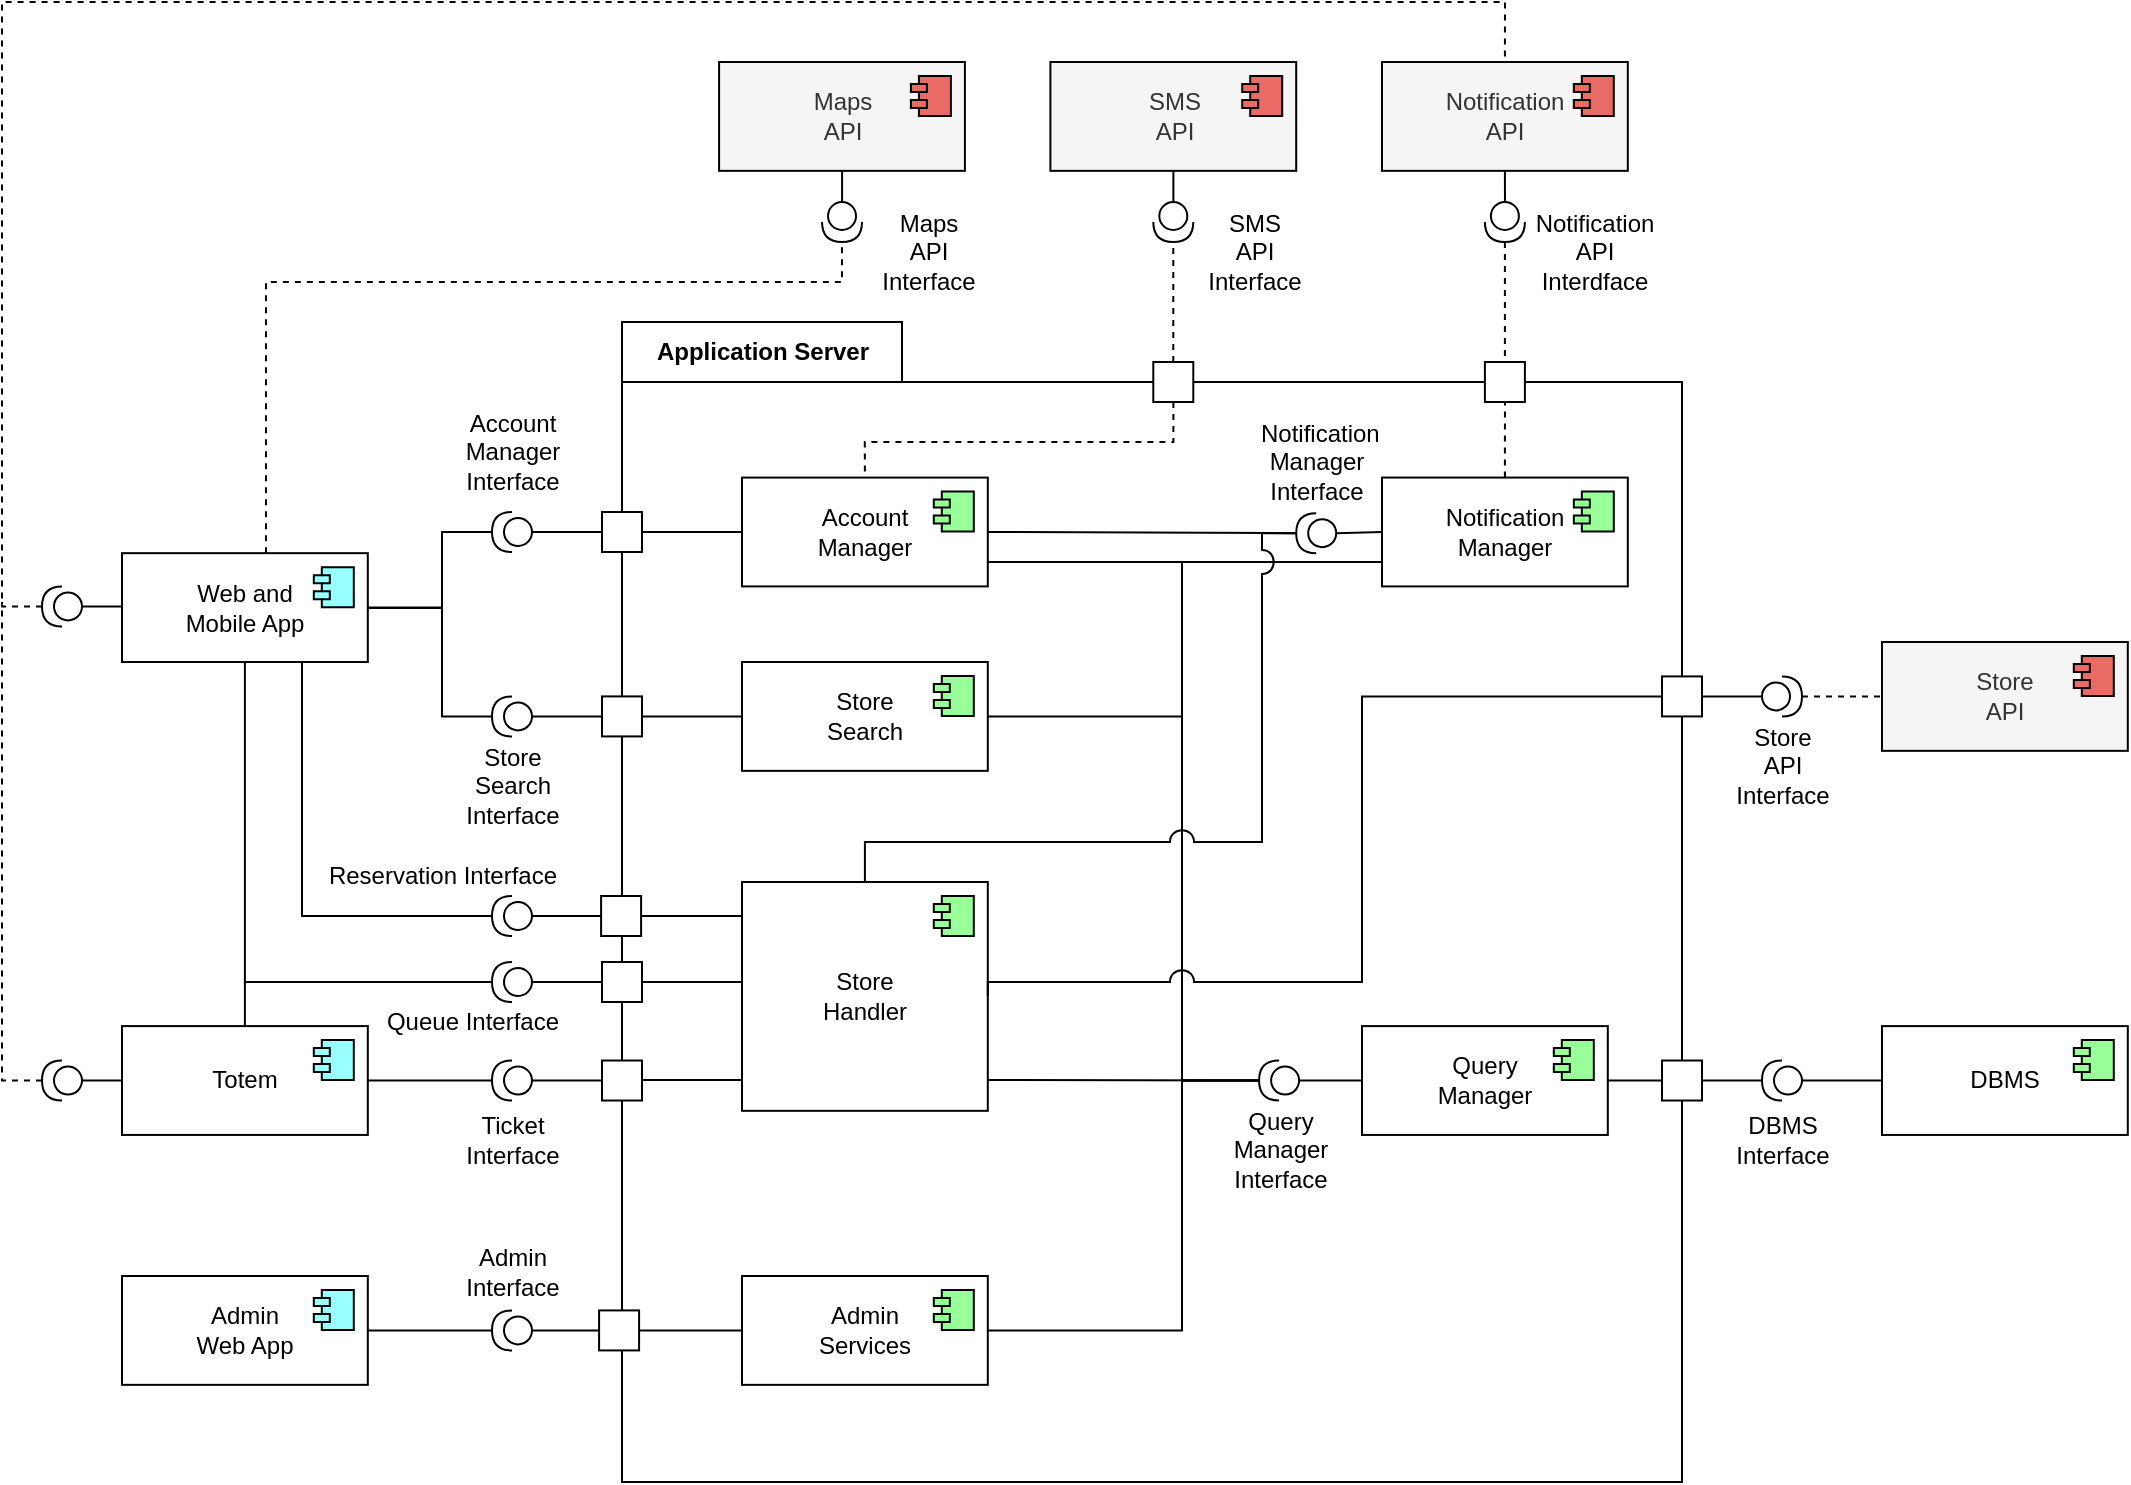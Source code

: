 <mxfile version="13.9.9" type="device"><diagram id="G2kAGpV07pqKU2qAX4_v" name="Page-1"><mxGraphModel dx="1088" dy="2089" grid="1" gridSize="10" guides="1" tooltips="1" connect="1" arrows="1" fold="1" page="1" pageScale="1" pageWidth="827" pageHeight="1169" math="0" shadow="0"><root><mxCell id="0"/><mxCell id="1" parent="0"/><mxCell id="nuSvvmjqfop0pn5ptbry-121" value="Application Server" style="shape=folder;fontStyle=1;tabWidth=140;tabHeight=30;tabPosition=left;html=1;boundedLbl=1;labelInHeader=1;" parent="1" vertex="1"><mxGeometry x="330" y="50" width="530" height="580" as="geometry"/></mxCell><mxCell id="8aYfC_M2KvwMOaY2YuZe-48" style="edgeStyle=orthogonalEdgeStyle;rounded=0;orthogonalLoop=1;jettySize=auto;html=1;endArrow=none;endFill=0;" parent="1" source="nuSvvmjqfop0pn5ptbry-30" target="nuSvvmjqfop0pn5ptbry-41" edge="1"><mxGeometry relative="1" as="geometry"><Array as="points"><mxPoint x="240" y="155"/><mxPoint x="240" y="193"/></Array></mxGeometry></mxCell><mxCell id="nuSvvmjqfop0pn5ptbry-30" value="" style="shape=providedRequiredInterface;html=1;verticalLabelPosition=bottom;strokeWidth=1;direction=west;" parent="1" vertex="1"><mxGeometry x="265" y="145" width="20" height="20" as="geometry"/></mxCell><mxCell id="8aYfC_M2KvwMOaY2YuZe-59" style="edgeStyle=orthogonalEdgeStyle;rounded=0;orthogonalLoop=1;jettySize=auto;html=1;entryX=1;entryY=0.5;entryDx=0;entryDy=0;endArrow=none;endFill=0;" parent="1" source="nuSvvmjqfop0pn5ptbry-65" target="nuSvvmjqfop0pn5ptbry-41" edge="1"><mxGeometry relative="1" as="geometry"><Array as="points"><mxPoint x="240" y="247"/><mxPoint x="240" y="193"/></Array></mxGeometry></mxCell><mxCell id="nuSvvmjqfop0pn5ptbry-65" value="" style="shape=providedRequiredInterface;html=1;verticalLabelPosition=bottom;strokeWidth=1;direction=west;" parent="1" vertex="1"><mxGeometry x="265" y="237.21" width="20" height="20" as="geometry"/></mxCell><mxCell id="8aYfC_M2KvwMOaY2YuZe-64" style="edgeStyle=orthogonalEdgeStyle;rounded=0;orthogonalLoop=1;jettySize=auto;html=1;endArrow=none;endFill=0;" parent="1" source="nuSvvmjqfop0pn5ptbry-74" target="nuSvvmjqfop0pn5ptbry-70" edge="1"><mxGeometry relative="1" as="geometry"/></mxCell><mxCell id="nuSvvmjqfop0pn5ptbry-74" value="" style="shape=providedRequiredInterface;html=1;verticalLabelPosition=bottom;strokeWidth=1;direction=west;" parent="1" vertex="1"><mxGeometry x="265" y="544.21" width="20" height="20" as="geometry"/></mxCell><mxCell id="8aYfC_M2KvwMOaY2YuZe-63" style="edgeStyle=orthogonalEdgeStyle;rounded=0;orthogonalLoop=1;jettySize=auto;html=1;entryX=1;entryY=0.5;entryDx=0;entryDy=0;endArrow=none;endFill=0;" parent="1" source="nuSvvmjqfop0pn5ptbry-81" target="nuSvvmjqfop0pn5ptbry-59" edge="1"><mxGeometry relative="1" as="geometry"/></mxCell><mxCell id="nuSvvmjqfop0pn5ptbry-81" value="" style="shape=providedRequiredInterface;html=1;verticalLabelPosition=bottom;strokeWidth=1;direction=west;" parent="1" vertex="1"><mxGeometry x="265" y="419.26" width="20" height="20" as="geometry"/></mxCell><mxCell id="nuSvvmjqfop0pn5ptbry-102" style="edgeStyle=orthogonalEdgeStyle;rounded=0;orthogonalLoop=1;jettySize=auto;html=1;endArrow=none;endFill=0;" parent="1" source="nuSvvmjqfop0pn5ptbry-101" target="nuSvvmjqfop0pn5ptbry-99" edge="1"><mxGeometry relative="1" as="geometry"/></mxCell><mxCell id="8aYfC_M2KvwMOaY2YuZe-34" style="edgeStyle=orthogonalEdgeStyle;rounded=0;orthogonalLoop=1;jettySize=auto;html=1;endArrow=none;endFill=0;" parent="1" source="nuSvvmjqfop0pn5ptbry-101" target="8aYfC_M2KvwMOaY2YuZe-30" edge="1"><mxGeometry relative="1" as="geometry"/></mxCell><mxCell id="nuSvvmjqfop0pn5ptbry-101" value="" style="shape=providedRequiredInterface;html=1;verticalLabelPosition=bottom;strokeWidth=1;direction=west;" parent="1" vertex="1"><mxGeometry x="900" y="419.26" width="20" height="20" as="geometry"/></mxCell><mxCell id="nuSvvmjqfop0pn5ptbry-120" style="edgeStyle=orthogonalEdgeStyle;rounded=0;orthogonalLoop=1;jettySize=auto;html=1;entryX=1;entryY=0.5;entryDx=0;entryDy=0;entryPerimeter=0;endArrow=none;endFill=0;dashed=1;" parent="1" source="nuSvvmjqfop0pn5ptbry-41" target="nuSvvmjqfop0pn5ptbry-117" edge="1"><mxGeometry relative="1" as="geometry"><Array as="points"><mxPoint x="152" y="30"/><mxPoint x="440" y="30"/></Array></mxGeometry></mxCell><mxCell id="LJxdkL9jKzVaf5hPotjj-10" style="edgeStyle=orthogonalEdgeStyle;rounded=0;orthogonalLoop=1;jettySize=auto;html=1;entryX=1;entryY=0.5;entryDx=0;entryDy=0;entryPerimeter=0;endArrow=none;endFill=0;" parent="1" source="nuSvvmjqfop0pn5ptbry-41" target="LJxdkL9jKzVaf5hPotjj-6" edge="1"><mxGeometry relative="1" as="geometry"><Array as="points"><mxPoint x="142" y="380"/></Array></mxGeometry></mxCell><mxCell id="LJxdkL9jKzVaf5hPotjj-11" style="edgeStyle=orthogonalEdgeStyle;rounded=0;orthogonalLoop=1;jettySize=auto;html=1;entryX=1;entryY=0.5;entryDx=0;entryDy=0;entryPerimeter=0;endArrow=none;endFill=0;" parent="1" source="nuSvvmjqfop0pn5ptbry-41" target="LJxdkL9jKzVaf5hPotjj-7" edge="1"><mxGeometry relative="1" as="geometry"><Array as="points"><mxPoint x="170" y="347"/></Array></mxGeometry></mxCell><mxCell id="nuSvvmjqfop0pn5ptbry-41" value="Web and&lt;br&gt;Mobile App" style="html=1;dropTarget=0;" parent="1" vertex="1"><mxGeometry x="80" y="165.585" width="122.903" height="54.416" as="geometry"/></mxCell><mxCell id="nuSvvmjqfop0pn5ptbry-42" value="" style="shape=module;jettyWidth=8;jettyHeight=4;fillColor=#99FFFF;" parent="nuSvvmjqfop0pn5ptbry-41" vertex="1"><mxGeometry x="1" width="20" height="20" relative="1" as="geometry"><mxPoint x="-27" y="7" as="offset"/></mxGeometry></mxCell><mxCell id="LJxdkL9jKzVaf5hPotjj-9" style="edgeStyle=orthogonalEdgeStyle;rounded=0;orthogonalLoop=1;jettySize=auto;html=1;entryX=1;entryY=0.5;entryDx=0;entryDy=0;entryPerimeter=0;endArrow=none;endFill=0;" parent="1" source="nuSvvmjqfop0pn5ptbry-59" target="LJxdkL9jKzVaf5hPotjj-6" edge="1"><mxGeometry relative="1" as="geometry"><Array as="points"><mxPoint x="142" y="380"/></Array></mxGeometry></mxCell><mxCell id="nuSvvmjqfop0pn5ptbry-59" value="Totem" style="html=1;dropTarget=0;" parent="1" vertex="1"><mxGeometry x="80" y="402.05" width="122.903" height="54.416" as="geometry"/></mxCell><mxCell id="nuSvvmjqfop0pn5ptbry-60" value="" style="shape=module;jettyWidth=8;jettyHeight=4;fillColor=#99FFFF;" parent="nuSvvmjqfop0pn5ptbry-59" vertex="1"><mxGeometry x="1" width="20" height="20" relative="1" as="geometry"><mxPoint x="-27" y="7" as="offset"/></mxGeometry></mxCell><mxCell id="8aYfC_M2KvwMOaY2YuZe-11" style="edgeStyle=orthogonalEdgeStyle;orthogonalLoop=1;jettySize=auto;html=1;entryX=1;entryY=0.5;entryDx=0;entryDy=0;entryPerimeter=0;endArrow=none;endFill=0;rounded=0;" parent="1" source="nuSvvmjqfop0pn5ptbry-61" target="nuSvvmjqfop0pn5ptbry-107" edge="1"><mxGeometry relative="1" as="geometry"><Array as="points"><mxPoint x="610" y="170"/><mxPoint x="610" y="429"/></Array></mxGeometry></mxCell><mxCell id="8aYfC_M2KvwMOaY2YuZe-46" style="edgeStyle=orthogonalEdgeStyle;rounded=0;orthogonalLoop=1;jettySize=auto;html=1;endArrow=none;endFill=0;" parent="1" source="nuSvvmjqfop0pn5ptbry-61" target="8aYfC_M2KvwMOaY2YuZe-20" edge="1"><mxGeometry relative="1" as="geometry"/></mxCell><mxCell id="zrdigkAeiDuNNfN7AkI7-18" style="edgeStyle=orthogonalEdgeStyle;rounded=0;jumpStyle=arc;jumpSize=12;orthogonalLoop=1;jettySize=auto;html=1;entryX=1;entryY=0.5;entryDx=0;entryDy=0;entryPerimeter=0;endArrow=none;endFill=0;" parent="1" source="nuSvvmjqfop0pn5ptbry-61" target="zrdigkAeiDuNNfN7AkI7-16" edge="1"><mxGeometry relative="1" as="geometry"/></mxCell><mxCell id="nuSvvmjqfop0pn5ptbry-61" value="Account&lt;br&gt;Manager" style="html=1;dropTarget=0;" parent="1" vertex="1"><mxGeometry x="389.995" y="127.79" width="122.903" height="54.416" as="geometry"/></mxCell><mxCell id="nuSvvmjqfop0pn5ptbry-62" value="" style="shape=module;jettyWidth=8;jettyHeight=4;fillColor=#99FF99;" parent="nuSvvmjqfop0pn5ptbry-61" vertex="1"><mxGeometry x="1" width="20" height="20" relative="1" as="geometry"><mxPoint x="-27" y="7" as="offset"/></mxGeometry></mxCell><mxCell id="8aYfC_M2KvwMOaY2YuZe-12" style="edgeStyle=orthogonalEdgeStyle;rounded=0;orthogonalLoop=1;jettySize=auto;html=1;entryX=1;entryY=0.5;entryDx=0;entryDy=0;entryPerimeter=0;endArrow=none;endFill=0;" parent="1" source="nuSvvmjqfop0pn5ptbry-63" target="nuSvvmjqfop0pn5ptbry-107" edge="1"><mxGeometry relative="1" as="geometry"><Array as="points"><mxPoint x="610" y="247"/><mxPoint x="610" y="429"/></Array></mxGeometry></mxCell><mxCell id="8aYfC_M2KvwMOaY2YuZe-49" style="edgeStyle=orthogonalEdgeStyle;rounded=0;orthogonalLoop=1;jettySize=auto;html=1;endArrow=none;endFill=0;" parent="1" source="nuSvvmjqfop0pn5ptbry-63" target="8aYfC_M2KvwMOaY2YuZe-22" edge="1"><mxGeometry relative="1" as="geometry"/></mxCell><mxCell id="nuSvvmjqfop0pn5ptbry-63" value="Store&lt;br&gt;Search" style="html=1;dropTarget=0;" parent="1" vertex="1"><mxGeometry x="389.995" y="220.003" width="122.903" height="54.416" as="geometry"/></mxCell><mxCell id="nuSvvmjqfop0pn5ptbry-64" value="" style="shape=module;jettyWidth=8;jettyHeight=4;fillColor=#99FF99;" parent="nuSvvmjqfop0pn5ptbry-63" vertex="1"><mxGeometry x="1" width="20" height="20" relative="1" as="geometry"><mxPoint x="-27" y="7" as="offset"/></mxGeometry></mxCell><mxCell id="nuSvvmjqfop0pn5ptbry-70" value="Admin&lt;br&gt;Web App" style="html=1;dropTarget=0;" parent="1" vertex="1"><mxGeometry x="80" y="527.004" width="122.903" height="54.416" as="geometry"/></mxCell><mxCell id="nuSvvmjqfop0pn5ptbry-71" value="" style="shape=module;jettyWidth=8;jettyHeight=4;fillColor=#99FFFF;" parent="nuSvvmjqfop0pn5ptbry-70" vertex="1"><mxGeometry x="1" width="20" height="20" relative="1" as="geometry"><mxPoint x="-27" y="7" as="offset"/></mxGeometry></mxCell><mxCell id="8aYfC_M2KvwMOaY2YuZe-53" style="edgeStyle=orthogonalEdgeStyle;rounded=0;orthogonalLoop=1;jettySize=auto;html=1;endArrow=none;endFill=0;" parent="1" source="nuSvvmjqfop0pn5ptbry-72" target="8aYfC_M2KvwMOaY2YuZe-28" edge="1"><mxGeometry relative="1" as="geometry"/></mxCell><mxCell id="LbsQED56tUSF5L0J0G79-5" style="edgeStyle=orthogonalEdgeStyle;rounded=0;orthogonalLoop=1;jettySize=auto;html=1;entryX=1;entryY=0.5;entryDx=0;entryDy=0;entryPerimeter=0;endArrow=none;endFill=0;jumpStyle=arc;jumpSize=12;" parent="1" source="nuSvvmjqfop0pn5ptbry-72" target="nuSvvmjqfop0pn5ptbry-107" edge="1"><mxGeometry relative="1" as="geometry"><Array as="points"><mxPoint x="610" y="554"/><mxPoint x="610" y="429"/></Array></mxGeometry></mxCell><mxCell id="nuSvvmjqfop0pn5ptbry-72" value="Admin&lt;br&gt;Services" style="html=1;dropTarget=0;" parent="1" vertex="1"><mxGeometry x="389.995" y="527.004" width="122.903" height="54.416" as="geometry"/></mxCell><mxCell id="nuSvvmjqfop0pn5ptbry-73" value="" style="shape=module;jettyWidth=8;jettyHeight=4;fillColor=#99FF99;" parent="nuSvvmjqfop0pn5ptbry-72" vertex="1"><mxGeometry x="1" width="20" height="20" relative="1" as="geometry"><mxPoint x="-27" y="7" as="offset"/></mxGeometry></mxCell><mxCell id="8aYfC_M2KvwMOaY2YuZe-52" style="edgeStyle=orthogonalEdgeStyle;rounded=0;orthogonalLoop=1;jettySize=auto;html=1;endArrow=none;endFill=0;" parent="1" source="nuSvvmjqfop0pn5ptbry-77" target="8aYfC_M2KvwMOaY2YuZe-27" edge="1"><mxGeometry relative="1" as="geometry"><Array as="points"><mxPoint x="360" y="429"/><mxPoint x="360" y="429"/></Array></mxGeometry></mxCell><mxCell id="zrdigkAeiDuNNfN7AkI7-27" style="edgeStyle=orthogonalEdgeStyle;rounded=0;jumpStyle=arc;jumpSize=12;orthogonalLoop=1;jettySize=auto;html=1;entryX=1;entryY=0.5;entryDx=0;entryDy=0;entryPerimeter=0;endArrow=none;endFill=0;" parent="1" source="nuSvvmjqfop0pn5ptbry-77" target="nuSvvmjqfop0pn5ptbry-107" edge="1"><mxGeometry relative="1" as="geometry"><Array as="points"><mxPoint x="550" y="429"/><mxPoint x="550" y="429"/></Array></mxGeometry></mxCell><mxCell id="nuSvvmjqfop0pn5ptbry-77" value="Store&lt;br&gt;Handler" style="html=1;dropTarget=0;" parent="1" vertex="1"><mxGeometry x="390" y="330" width="122.9" height="114.41" as="geometry"/></mxCell><mxCell id="nuSvvmjqfop0pn5ptbry-78" value="" style="shape=module;jettyWidth=8;jettyHeight=4;fillColor=#99FF99;" parent="nuSvvmjqfop0pn5ptbry-77" vertex="1"><mxGeometry x="1" width="20" height="20" relative="1" as="geometry"><mxPoint x="-27" y="7" as="offset"/></mxGeometry></mxCell><mxCell id="nuSvvmjqfop0pn5ptbry-110" style="edgeStyle=orthogonalEdgeStyle;rounded=0;orthogonalLoop=1;jettySize=auto;html=1;entryX=0;entryY=0.5;entryDx=0;entryDy=0;entryPerimeter=0;endArrow=none;endFill=0;" parent="1" source="nuSvvmjqfop0pn5ptbry-97" target="nuSvvmjqfop0pn5ptbry-107" edge="1"><mxGeometry relative="1" as="geometry"/></mxCell><mxCell id="nuSvvmjqfop0pn5ptbry-97" value="Query&lt;br&gt;Manager" style="html=1;dropTarget=0;" parent="1" vertex="1"><mxGeometry x="700.001" y="402.055" width="122.903" height="54.416" as="geometry"/></mxCell><mxCell id="nuSvvmjqfop0pn5ptbry-98" value="" style="shape=module;jettyWidth=8;jettyHeight=4;fillColor=#99FF99;" parent="nuSvvmjqfop0pn5ptbry-97" vertex="1"><mxGeometry x="1" width="20" height="20" relative="1" as="geometry"><mxPoint x="-27" y="7" as="offset"/></mxGeometry></mxCell><mxCell id="nuSvvmjqfop0pn5ptbry-99" value="DBMS" style="html=1;dropTarget=0;" parent="1" vertex="1"><mxGeometry x="959.997" y="402.056" width="122.903" height="54.416" as="geometry"/></mxCell><mxCell id="nuSvvmjqfop0pn5ptbry-100" value="" style="shape=module;jettyWidth=8;jettyHeight=4;fillColor=#99FF99;" parent="nuSvvmjqfop0pn5ptbry-99" vertex="1"><mxGeometry x="1" width="20" height="20" relative="1" as="geometry"><mxPoint x="-27" y="7" as="offset"/></mxGeometry></mxCell><mxCell id="nuSvvmjqfop0pn5ptbry-107" value="" style="shape=providedRequiredInterface;html=1;verticalLabelPosition=bottom;fillColor=#FFFFFF;direction=west;" parent="1" vertex="1"><mxGeometry x="648.55" y="419.26" width="20" height="20" as="geometry"/></mxCell><mxCell id="nuSvvmjqfop0pn5ptbry-119" style="edgeStyle=orthogonalEdgeStyle;rounded=0;orthogonalLoop=1;jettySize=auto;html=1;entryX=0;entryY=0.5;entryDx=0;entryDy=0;entryPerimeter=0;endArrow=none;endFill=0;" parent="1" source="nuSvvmjqfop0pn5ptbry-115" target="nuSvvmjqfop0pn5ptbry-117" edge="1"><mxGeometry relative="1" as="geometry"/></mxCell><mxCell id="nuSvvmjqfop0pn5ptbry-115" value="Maps&lt;br&gt;API" style="html=1;dropTarget=0;fillColor=#f5f5f5;fontColor=#333333;" parent="1" vertex="1"><mxGeometry x="378.55" y="-79.995" width="122.903" height="54.416" as="geometry"/></mxCell><mxCell id="nuSvvmjqfop0pn5ptbry-116" value="" style="shape=module;jettyWidth=8;jettyHeight=4;fillColor=#EA6B66;" parent="nuSvvmjqfop0pn5ptbry-115" vertex="1"><mxGeometry x="1" width="20" height="20" relative="1" as="geometry"><mxPoint x="-27" y="7" as="offset"/></mxGeometry></mxCell><mxCell id="nuSvvmjqfop0pn5ptbry-117" value="" style="shape=providedRequiredInterface;html=1;verticalLabelPosition=bottom;strokeWidth=1;direction=south;" parent="1" vertex="1"><mxGeometry x="430.01" y="-10" width="20" height="20" as="geometry"/></mxCell><mxCell id="8aYfC_M2KvwMOaY2YuZe-47" style="edgeStyle=orthogonalEdgeStyle;rounded=0;orthogonalLoop=1;jettySize=auto;html=1;entryX=0;entryY=0.5;entryDx=0;entryDy=0;entryPerimeter=0;endArrow=none;endFill=0;" parent="1" source="8aYfC_M2KvwMOaY2YuZe-20" target="nuSvvmjqfop0pn5ptbry-30" edge="1"><mxGeometry relative="1" as="geometry"/></mxCell><mxCell id="8aYfC_M2KvwMOaY2YuZe-20" value="" style="rounded=0;whiteSpace=wrap;html=1;" parent="1" vertex="1"><mxGeometry x="320" y="145" width="20" height="20" as="geometry"/></mxCell><mxCell id="8aYfC_M2KvwMOaY2YuZe-55" style="edgeStyle=orthogonalEdgeStyle;rounded=0;orthogonalLoop=1;jettySize=auto;html=1;entryX=0;entryY=0.5;entryDx=0;entryDy=0;entryPerimeter=0;endArrow=none;endFill=0;" parent="1" source="8aYfC_M2KvwMOaY2YuZe-27" target="nuSvvmjqfop0pn5ptbry-81" edge="1"><mxGeometry relative="1" as="geometry"/></mxCell><mxCell id="8aYfC_M2KvwMOaY2YuZe-27" value="" style="rounded=0;whiteSpace=wrap;html=1;" parent="1" vertex="1"><mxGeometry x="320" y="419.26" width="20" height="20" as="geometry"/></mxCell><mxCell id="8aYfC_M2KvwMOaY2YuZe-54" style="edgeStyle=orthogonalEdgeStyle;rounded=0;orthogonalLoop=1;jettySize=auto;html=1;entryX=0;entryY=0.5;entryDx=0;entryDy=0;entryPerimeter=0;endArrow=none;endFill=0;" parent="1" source="8aYfC_M2KvwMOaY2YuZe-28" target="nuSvvmjqfop0pn5ptbry-74" edge="1"><mxGeometry relative="1" as="geometry"/></mxCell><mxCell id="8aYfC_M2KvwMOaY2YuZe-28" value="" style="rounded=0;whiteSpace=wrap;html=1;" parent="1" vertex="1"><mxGeometry x="318.55" y="544.21" width="20" height="20" as="geometry"/></mxCell><mxCell id="8aYfC_M2KvwMOaY2YuZe-58" style="edgeStyle=orthogonalEdgeStyle;rounded=0;orthogonalLoop=1;jettySize=auto;html=1;entryX=0;entryY=0.5;entryDx=0;entryDy=0;entryPerimeter=0;endArrow=none;endFill=0;" parent="1" source="8aYfC_M2KvwMOaY2YuZe-22" target="nuSvvmjqfop0pn5ptbry-65" edge="1"><mxGeometry relative="1" as="geometry"/></mxCell><mxCell id="8aYfC_M2KvwMOaY2YuZe-22" value="" style="rounded=0;whiteSpace=wrap;html=1;" parent="1" vertex="1"><mxGeometry x="320" y="237.21" width="20" height="20" as="geometry"/></mxCell><mxCell id="8aYfC_M2KvwMOaY2YuZe-33" style="edgeStyle=orthogonalEdgeStyle;rounded=0;orthogonalLoop=1;jettySize=auto;html=1;endArrow=none;endFill=0;" parent="1" source="8aYfC_M2KvwMOaY2YuZe-30" target="nuSvvmjqfop0pn5ptbry-97" edge="1"><mxGeometry relative="1" as="geometry"/></mxCell><mxCell id="8aYfC_M2KvwMOaY2YuZe-30" value="" style="rounded=0;whiteSpace=wrap;html=1;" parent="1" vertex="1"><mxGeometry x="850" y="419.26" width="20" height="20" as="geometry"/></mxCell><mxCell id="I3K0JhhJnZFyU4D995h4-8" style="edgeStyle=orthogonalEdgeStyle;rounded=0;orthogonalLoop=1;jettySize=auto;html=1;endArrow=none;endFill=0;" parent="1" source="I3K0JhhJnZFyU4D995h4-3" target="I3K0JhhJnZFyU4D995h4-1" edge="1"><mxGeometry relative="1" as="geometry"/></mxCell><mxCell id="I3K0JhhJnZFyU4D995h4-9" style="edgeStyle=orthogonalEdgeStyle;rounded=0;orthogonalLoop=1;jettySize=auto;html=1;entryX=0.5;entryY=0;entryDx=0;entryDy=0;endArrow=none;endFill=0;dashed=1;" parent="1" source="I3K0JhhJnZFyU4D995h4-10" target="nuSvvmjqfop0pn5ptbry-61" edge="1"><mxGeometry relative="1" as="geometry"><Array as="points"><mxPoint x="606" y="110"/><mxPoint x="451" y="110"/></Array></mxGeometry></mxCell><mxCell id="I3K0JhhJnZFyU4D995h4-3" value="" style="shape=providedRequiredInterface;html=1;verticalLabelPosition=bottom;strokeWidth=1;direction=south;" parent="1" vertex="1"><mxGeometry x="595.65" y="-10" width="20" height="20" as="geometry"/></mxCell><mxCell id="I3K0JhhJnZFyU4D995h4-1" value="SMS&lt;br&gt;API" style="html=1;dropTarget=0;fillColor=#f5f5f5;fontColor=#333333;" parent="1" vertex="1"><mxGeometry x="544.2" y="-79.995" width="122.903" height="54.416" as="geometry"/></mxCell><mxCell id="I3K0JhhJnZFyU4D995h4-2" value="" style="shape=module;jettyWidth=8;jettyHeight=4;fillColor=#EA6B66;" parent="I3K0JhhJnZFyU4D995h4-1" vertex="1"><mxGeometry x="1" width="20" height="20" relative="1" as="geometry"><mxPoint x="-27" y="7" as="offset"/></mxGeometry></mxCell><mxCell id="zrdigkAeiDuNNfN7AkI7-3" style="edgeStyle=orthogonalEdgeStyle;rounded=0;orthogonalLoop=1;jettySize=auto;html=1;entryX=1;entryY=0.5;entryDx=0;entryDy=0;entryPerimeter=0;endArrow=none;endFill=0;dashed=1;" parent="1" source="I3K0JhhJnZFyU4D995h4-10" target="I3K0JhhJnZFyU4D995h4-3" edge="1"><mxGeometry relative="1" as="geometry"/></mxCell><mxCell id="I3K0JhhJnZFyU4D995h4-10" value="" style="rounded=0;whiteSpace=wrap;html=1;" parent="1" vertex="1"><mxGeometry x="595.65" y="70" width="20" height="20" as="geometry"/></mxCell><mxCell id="LbsQED56tUSF5L0J0G79-24" style="edgeStyle=orthogonalEdgeStyle;rounded=0;jumpStyle=arc;jumpSize=12;orthogonalLoop=1;jettySize=auto;html=1;entryX=0;entryY=0.5;entryDx=0;entryDy=0;entryPerimeter=0;endArrow=none;endFill=0;" parent="1" source="LbsQED56tUSF5L0J0G79-20" target="LbsQED56tUSF5L0J0G79-22" edge="1"><mxGeometry relative="1" as="geometry"/></mxCell><mxCell id="LbsQED56tUSF5L0J0G79-20" value="Notification&lt;br&gt;API" style="html=1;dropTarget=0;fillColor=#f5f5f5;fontColor=#333333;" parent="1" vertex="1"><mxGeometry x="710" y="-79.995" width="122.903" height="54.416" as="geometry"/></mxCell><mxCell id="LbsQED56tUSF5L0J0G79-21" value="" style="shape=module;jettyWidth=8;jettyHeight=4;fillColor=#EA6B66;" parent="LbsQED56tUSF5L0J0G79-20" vertex="1"><mxGeometry x="1" width="20" height="20" relative="1" as="geometry"><mxPoint x="-27" y="7" as="offset"/></mxGeometry></mxCell><mxCell id="LbsQED56tUSF5L0J0G79-25" style="edgeStyle=orthogonalEdgeStyle;rounded=0;jumpStyle=arc;jumpSize=12;orthogonalLoop=1;jettySize=auto;html=1;entryX=0.5;entryY=0;entryDx=0;entryDy=0;endArrow=none;endFill=0;dashed=1;" parent="1" source="LbsQED56tUSF5L0J0G79-22" target="LbsQED56tUSF5L0J0G79-23" edge="1"><mxGeometry relative="1" as="geometry"/></mxCell><mxCell id="LbsQED56tUSF5L0J0G79-22" value="" style="shape=providedRequiredInterface;html=1;verticalLabelPosition=bottom;strokeWidth=1;direction=south;" parent="1" vertex="1"><mxGeometry x="761.45" y="-10" width="20" height="20" as="geometry"/></mxCell><mxCell id="LbsQED56tUSF5L0J0G79-23" value="" style="rounded=0;whiteSpace=wrap;html=1;" parent="1" vertex="1"><mxGeometry x="761.45" y="70" width="20" height="20" as="geometry"/></mxCell><mxCell id="LbsQED56tUSF5L0J0G79-36" style="edgeStyle=orthogonalEdgeStyle;rounded=0;jumpStyle=arc;jumpSize=12;orthogonalLoop=1;jettySize=auto;html=1;endArrow=none;endFill=0;" parent="1" source="LbsQED56tUSF5L0J0G79-33" target="nuSvvmjqfop0pn5ptbry-59" edge="1"><mxGeometry relative="1" as="geometry"/></mxCell><mxCell id="LbsQED56tUSF5L0J0G79-37" style="edgeStyle=orthogonalEdgeStyle;rounded=0;jumpStyle=arc;jumpSize=12;orthogonalLoop=1;jettySize=auto;html=1;endArrow=none;endFill=0;dashed=1;" parent="1" source="LbsQED56tUSF5L0J0G79-33" edge="1"><mxGeometry relative="1" as="geometry"><Array as="points"><mxPoint x="20" y="429"/></Array><mxPoint x="20" y="190" as="targetPoint"/></mxGeometry></mxCell><mxCell id="LbsQED56tUSF5L0J0G79-33" value="" style="shape=providedRequiredInterface;html=1;verticalLabelPosition=bottom;strokeWidth=1;direction=west;" parent="1" vertex="1"><mxGeometry x="40" y="419.26" width="20" height="20" as="geometry"/></mxCell><mxCell id="LbsQED56tUSF5L0J0G79-35" style="edgeStyle=orthogonalEdgeStyle;rounded=0;jumpStyle=arc;jumpSize=12;orthogonalLoop=1;jettySize=auto;html=1;endArrow=none;endFill=0;" parent="1" source="LbsQED56tUSF5L0J0G79-34" target="nuSvvmjqfop0pn5ptbry-41" edge="1"><mxGeometry relative="1" as="geometry"/></mxCell><mxCell id="LbsQED56tUSF5L0J0G79-38" style="edgeStyle=orthogonalEdgeStyle;rounded=0;jumpStyle=arc;jumpSize=12;orthogonalLoop=1;jettySize=auto;html=1;entryX=0.5;entryY=0;entryDx=0;entryDy=0;endArrow=none;endFill=0;dashed=1;" parent="1" source="LbsQED56tUSF5L0J0G79-34" target="LbsQED56tUSF5L0J0G79-20" edge="1"><mxGeometry relative="1" as="geometry"><Array as="points"><mxPoint x="20" y="192"/><mxPoint x="20" y="-110"/><mxPoint x="772" y="-110"/></Array></mxGeometry></mxCell><mxCell id="LbsQED56tUSF5L0J0G79-34" value="" style="shape=providedRequiredInterface;html=1;verticalLabelPosition=bottom;strokeWidth=1;direction=west;" parent="1" vertex="1"><mxGeometry x="40" y="182.21" width="20" height="20" as="geometry"/></mxCell><mxCell id="zrdigkAeiDuNNfN7AkI7-4" value="Ticket&lt;br&gt;Interface" style="text;html=1;align=center;verticalAlign=middle;resizable=0;points=[];autosize=1;" parent="1" vertex="1"><mxGeometry x="245" y="444.41" width="60" height="30" as="geometry"/></mxCell><mxCell id="zrdigkAeiDuNNfN7AkI7-6" value="Admin&lt;br&gt;Interface" style="text;html=1;align=center;verticalAlign=middle;resizable=0;points=[];autosize=1;" parent="1" vertex="1"><mxGeometry x="245" y="510" width="60" height="30" as="geometry"/></mxCell><mxCell id="zrdigkAeiDuNNfN7AkI7-7" value="Store&lt;br&gt;Search&lt;br&gt;Interface" style="text;html=1;align=center;verticalAlign=middle;resizable=0;points=[];autosize=1;" parent="1" vertex="1"><mxGeometry x="245" y="257.21" width="60" height="50" as="geometry"/></mxCell><mxCell id="zrdigkAeiDuNNfN7AkI7-8" value="Account&lt;br&gt;Manager&lt;br&gt;Interface" style="text;html=1;align=center;verticalAlign=middle;resizable=0;points=[];autosize=1;" parent="1" vertex="1"><mxGeometry x="245" y="90" width="60" height="50" as="geometry"/></mxCell><mxCell id="zrdigkAeiDuNNfN7AkI7-9" value="Query&lt;br&gt;Manager&lt;br&gt;Interface" style="text;html=1;align=center;verticalAlign=middle;resizable=0;points=[];autosize=1;" parent="1" vertex="1"><mxGeometry x="628.55" y="439.26" width="60" height="50" as="geometry"/></mxCell><mxCell id="zrdigkAeiDuNNfN7AkI7-13" style="edgeStyle=orthogonalEdgeStyle;rounded=0;orthogonalLoop=1;jettySize=auto;html=1;dashed=1;endArrow=none;endFill=0;" parent="1" source="zrdigkAeiDuNNfN7AkI7-10" target="LbsQED56tUSF5L0J0G79-23" edge="1"><mxGeometry relative="1" as="geometry"/></mxCell><mxCell id="t870DbncV44PV_u9qPpZ-1" style="edgeStyle=orthogonalEdgeStyle;rounded=0;orthogonalLoop=1;jettySize=auto;html=1;endArrow=none;endFill=0;" parent="1" source="zrdigkAeiDuNNfN7AkI7-10" edge="1"><mxGeometry relative="1" as="geometry"><mxPoint x="610" y="170" as="targetPoint"/><Array as="points"><mxPoint x="690" y="170"/><mxPoint x="690" y="170"/></Array></mxGeometry></mxCell><mxCell id="zrdigkAeiDuNNfN7AkI7-10" value="Notification&lt;br&gt;Manager" style="html=1;dropTarget=0;" parent="1" vertex="1"><mxGeometry x="710.001" y="127.785" width="122.903" height="54.416" as="geometry"/></mxCell><mxCell id="zrdigkAeiDuNNfN7AkI7-11" value="" style="shape=module;jettyWidth=8;jettyHeight=4;fillColor=#99FF99;" parent="zrdigkAeiDuNNfN7AkI7-10" vertex="1"><mxGeometry x="1" width="20" height="20" relative="1" as="geometry"><mxPoint x="-27" y="7" as="offset"/></mxGeometry></mxCell><mxCell id="zrdigkAeiDuNNfN7AkI7-17" style="edgeStyle=orthogonalEdgeStyle;rounded=0;jumpStyle=arc;jumpSize=12;orthogonalLoop=1;jettySize=auto;html=1;endArrow=none;endFill=0;" parent="1" source="zrdigkAeiDuNNfN7AkI7-16" target="zrdigkAeiDuNNfN7AkI7-10" edge="1"><mxGeometry relative="1" as="geometry"/></mxCell><mxCell id="zrdigkAeiDuNNfN7AkI7-16" value="" style="shape=providedRequiredInterface;html=1;verticalLabelPosition=bottom;strokeWidth=1;direction=west;" parent="1" vertex="1"><mxGeometry x="667.1" y="145.58" width="20" height="20" as="geometry"/></mxCell><mxCell id="zrdigkAeiDuNNfN7AkI7-19" value="&amp;nbsp;Notification&lt;br&gt;Manager&lt;br&gt;Interface" style="text;html=1;align=center;verticalAlign=middle;resizable=0;points=[];autosize=1;" parent="1" vertex="1"><mxGeometry x="637.1" y="95" width="80" height="50" as="geometry"/></mxCell><mxCell id="zrdigkAeiDuNNfN7AkI7-20" value="Store&lt;br&gt;API" style="html=1;dropTarget=0;fillColor=#f5f5f5;fontColor=#333333;" parent="1" vertex="1"><mxGeometry x="960" y="210.005" width="122.903" height="54.416" as="geometry"/></mxCell><mxCell id="zrdigkAeiDuNNfN7AkI7-21" value="" style="shape=module;jettyWidth=8;jettyHeight=4;fillColor=#EA6B66;" parent="zrdigkAeiDuNNfN7AkI7-20" vertex="1"><mxGeometry x="1" width="20" height="20" relative="1" as="geometry"><mxPoint x="-27" y="7" as="offset"/></mxGeometry></mxCell><mxCell id="zrdigkAeiDuNNfN7AkI7-32" style="edgeStyle=orthogonalEdgeStyle;rounded=0;jumpStyle=arc;jumpSize=12;orthogonalLoop=1;jettySize=auto;html=1;entryX=1;entryY=0.5;entryDx=0;entryDy=0;endArrow=none;endFill=0;" parent="1" source="zrdigkAeiDuNNfN7AkI7-22" target="zrdigkAeiDuNNfN7AkI7-23" edge="1"><mxGeometry relative="1" as="geometry"/></mxCell><mxCell id="zrdigkAeiDuNNfN7AkI7-22" value="" style="shape=providedRequiredInterface;html=1;verticalLabelPosition=bottom;strokeWidth=1;direction=east;" parent="1" vertex="1"><mxGeometry x="900" y="227.21" width="20" height="20" as="geometry"/></mxCell><mxCell id="zrdigkAeiDuNNfN7AkI7-26" style="edgeStyle=orthogonalEdgeStyle;rounded=0;jumpStyle=arc;jumpSize=12;orthogonalLoop=1;jettySize=auto;html=1;entryX=1;entryY=0.5;entryDx=0;entryDy=0;endArrow=none;endFill=0;exitX=0;exitY=0.5;exitDx=0;exitDy=0;" parent="1" source="zrdigkAeiDuNNfN7AkI7-23" target="nuSvvmjqfop0pn5ptbry-77" edge="1"><mxGeometry relative="1" as="geometry"><mxPoint x="760" y="237" as="sourcePoint"/><Array as="points"><mxPoint x="700" y="237"/><mxPoint x="700" y="380"/><mxPoint x="513" y="380"/></Array></mxGeometry></mxCell><mxCell id="zrdigkAeiDuNNfN7AkI7-29" style="edgeStyle=orthogonalEdgeStyle;rounded=0;jumpStyle=arc;jumpSize=12;orthogonalLoop=1;jettySize=auto;html=1;dashed=1;endArrow=none;endFill=0;exitX=1;exitY=0.5;exitDx=0;exitDy=0;exitPerimeter=0;" parent="1" source="zrdigkAeiDuNNfN7AkI7-22" target="zrdigkAeiDuNNfN7AkI7-20" edge="1"><mxGeometry relative="1" as="geometry"/></mxCell><mxCell id="zrdigkAeiDuNNfN7AkI7-23" value="" style="rounded=0;whiteSpace=wrap;html=1;" parent="1" vertex="1"><mxGeometry x="850" y="227.21" width="20" height="20" as="geometry"/></mxCell><mxCell id="zrdigkAeiDuNNfN7AkI7-30" value="Store&lt;br&gt;API&lt;br&gt;Interface" style="text;html=1;align=center;verticalAlign=middle;resizable=0;points=[];autosize=1;" parent="1" vertex="1"><mxGeometry x="880" y="247.21" width="60" height="50" as="geometry"/></mxCell><mxCell id="zrdigkAeiDuNNfN7AkI7-33" value="DBMS&lt;br&gt;Interface" style="text;html=1;align=center;verticalAlign=middle;resizable=0;points=[];autosize=1;" parent="1" vertex="1"><mxGeometry x="880" y="444.41" width="60" height="30" as="geometry"/></mxCell><mxCell id="zrdigkAeiDuNNfN7AkI7-34" value="Notification&lt;br&gt;API&lt;br&gt;Interdface" style="text;html=1;align=center;verticalAlign=middle;resizable=0;points=[];autosize=1;" parent="1" vertex="1"><mxGeometry x="781.45" y="-10.0" width="70" height="50" as="geometry"/></mxCell><mxCell id="zrdigkAeiDuNNfN7AkI7-35" value="SMS&lt;br&gt;API&lt;br&gt;Interface" style="text;html=1;align=center;verticalAlign=middle;resizable=0;points=[];autosize=1;" parent="1" vertex="1"><mxGeometry x="615.65" y="-10.0" width="60" height="50" as="geometry"/></mxCell><mxCell id="zrdigkAeiDuNNfN7AkI7-36" value="Maps&lt;br&gt;API&lt;br&gt;Interface" style="text;html=1;align=center;verticalAlign=middle;resizable=0;points=[];autosize=1;" parent="1" vertex="1"><mxGeometry x="452.9" y="-10.0" width="60" height="50" as="geometry"/></mxCell><mxCell id="LJxdkL9jKzVaf5hPotjj-2" style="edgeStyle=orthogonalEdgeStyle;rounded=0;orthogonalLoop=1;jettySize=auto;html=1;endArrow=none;endFill=0;" parent="1" source="LJxdkL9jKzVaf5hPotjj-1" target="nuSvvmjqfop0pn5ptbry-77" edge="1"><mxGeometry relative="1" as="geometry"><Array as="points"><mxPoint x="370" y="380"/><mxPoint x="370" y="380"/></Array></mxGeometry></mxCell><mxCell id="LJxdkL9jKzVaf5hPotjj-1" value="" style="rounded=0;whiteSpace=wrap;html=1;" parent="1" vertex="1"><mxGeometry x="320" y="370" width="20" height="20" as="geometry"/></mxCell><mxCell id="LJxdkL9jKzVaf5hPotjj-5" style="edgeStyle=orthogonalEdgeStyle;rounded=0;orthogonalLoop=1;jettySize=auto;html=1;endArrow=none;endFill=0;entryX=0;entryY=0.25;entryDx=0;entryDy=0;" parent="1" source="LJxdkL9jKzVaf5hPotjj-4" target="nuSvvmjqfop0pn5ptbry-77" edge="1"><mxGeometry relative="1" as="geometry"><Array as="points"><mxPoint x="390" y="347"/></Array></mxGeometry></mxCell><mxCell id="LJxdkL9jKzVaf5hPotjj-4" value="" style="rounded=0;whiteSpace=wrap;html=1;" parent="1" vertex="1"><mxGeometry x="319.55" y="337" width="20" height="20" as="geometry"/></mxCell><mxCell id="LJxdkL9jKzVaf5hPotjj-8" style="edgeStyle=orthogonalEdgeStyle;rounded=0;orthogonalLoop=1;jettySize=auto;html=1;endArrow=none;endFill=0;" parent="1" source="LJxdkL9jKzVaf5hPotjj-6" target="LJxdkL9jKzVaf5hPotjj-1" edge="1"><mxGeometry relative="1" as="geometry"/></mxCell><mxCell id="LJxdkL9jKzVaf5hPotjj-6" value="" style="shape=providedRequiredInterface;html=1;verticalLabelPosition=bottom;strokeWidth=1;direction=west;" parent="1" vertex="1"><mxGeometry x="265" y="370" width="20" height="20" as="geometry"/></mxCell><mxCell id="LJxdkL9jKzVaf5hPotjj-12" style="edgeStyle=orthogonalEdgeStyle;rounded=0;orthogonalLoop=1;jettySize=auto;html=1;endArrow=none;endFill=0;" parent="1" source="LJxdkL9jKzVaf5hPotjj-7" target="LJxdkL9jKzVaf5hPotjj-4" edge="1"><mxGeometry relative="1" as="geometry"/></mxCell><mxCell id="LJxdkL9jKzVaf5hPotjj-7" value="" style="shape=providedRequiredInterface;html=1;verticalLabelPosition=bottom;strokeWidth=1;direction=west;" parent="1" vertex="1"><mxGeometry x="265" y="337" width="20" height="20" as="geometry"/></mxCell><mxCell id="LJxdkL9jKzVaf5hPotjj-13" value="Reservation Interface" style="text;html=1;align=center;verticalAlign=middle;resizable=0;points=[];autosize=1;" parent="1" vertex="1"><mxGeometry x="175" y="317" width="130" height="20" as="geometry"/></mxCell><mxCell id="LJxdkL9jKzVaf5hPotjj-14" value="Queue Interface" style="text;html=1;align=center;verticalAlign=middle;resizable=0;points=[];autosize=1;" parent="1" vertex="1"><mxGeometry x="205" y="390" width="100" height="20" as="geometry"/></mxCell><mxCell id="zrdigkAeiDuNNfN7AkI7-15" style="edgeStyle=orthogonalEdgeStyle;rounded=0;orthogonalLoop=1;jettySize=auto;html=1;entryX=1;entryY=0.5;entryDx=0;entryDy=0;endArrow=none;endFill=0;jumpSize=12;jumpStyle=arc;entryPerimeter=0;" parent="1" source="nuSvvmjqfop0pn5ptbry-77" target="zrdigkAeiDuNNfN7AkI7-16" edge="1"><mxGeometry relative="1" as="geometry"><Array as="points"><mxPoint x="452" y="310"/><mxPoint x="650" y="310"/><mxPoint x="650" y="156"/></Array></mxGeometry></mxCell></root></mxGraphModel></diagram></mxfile>